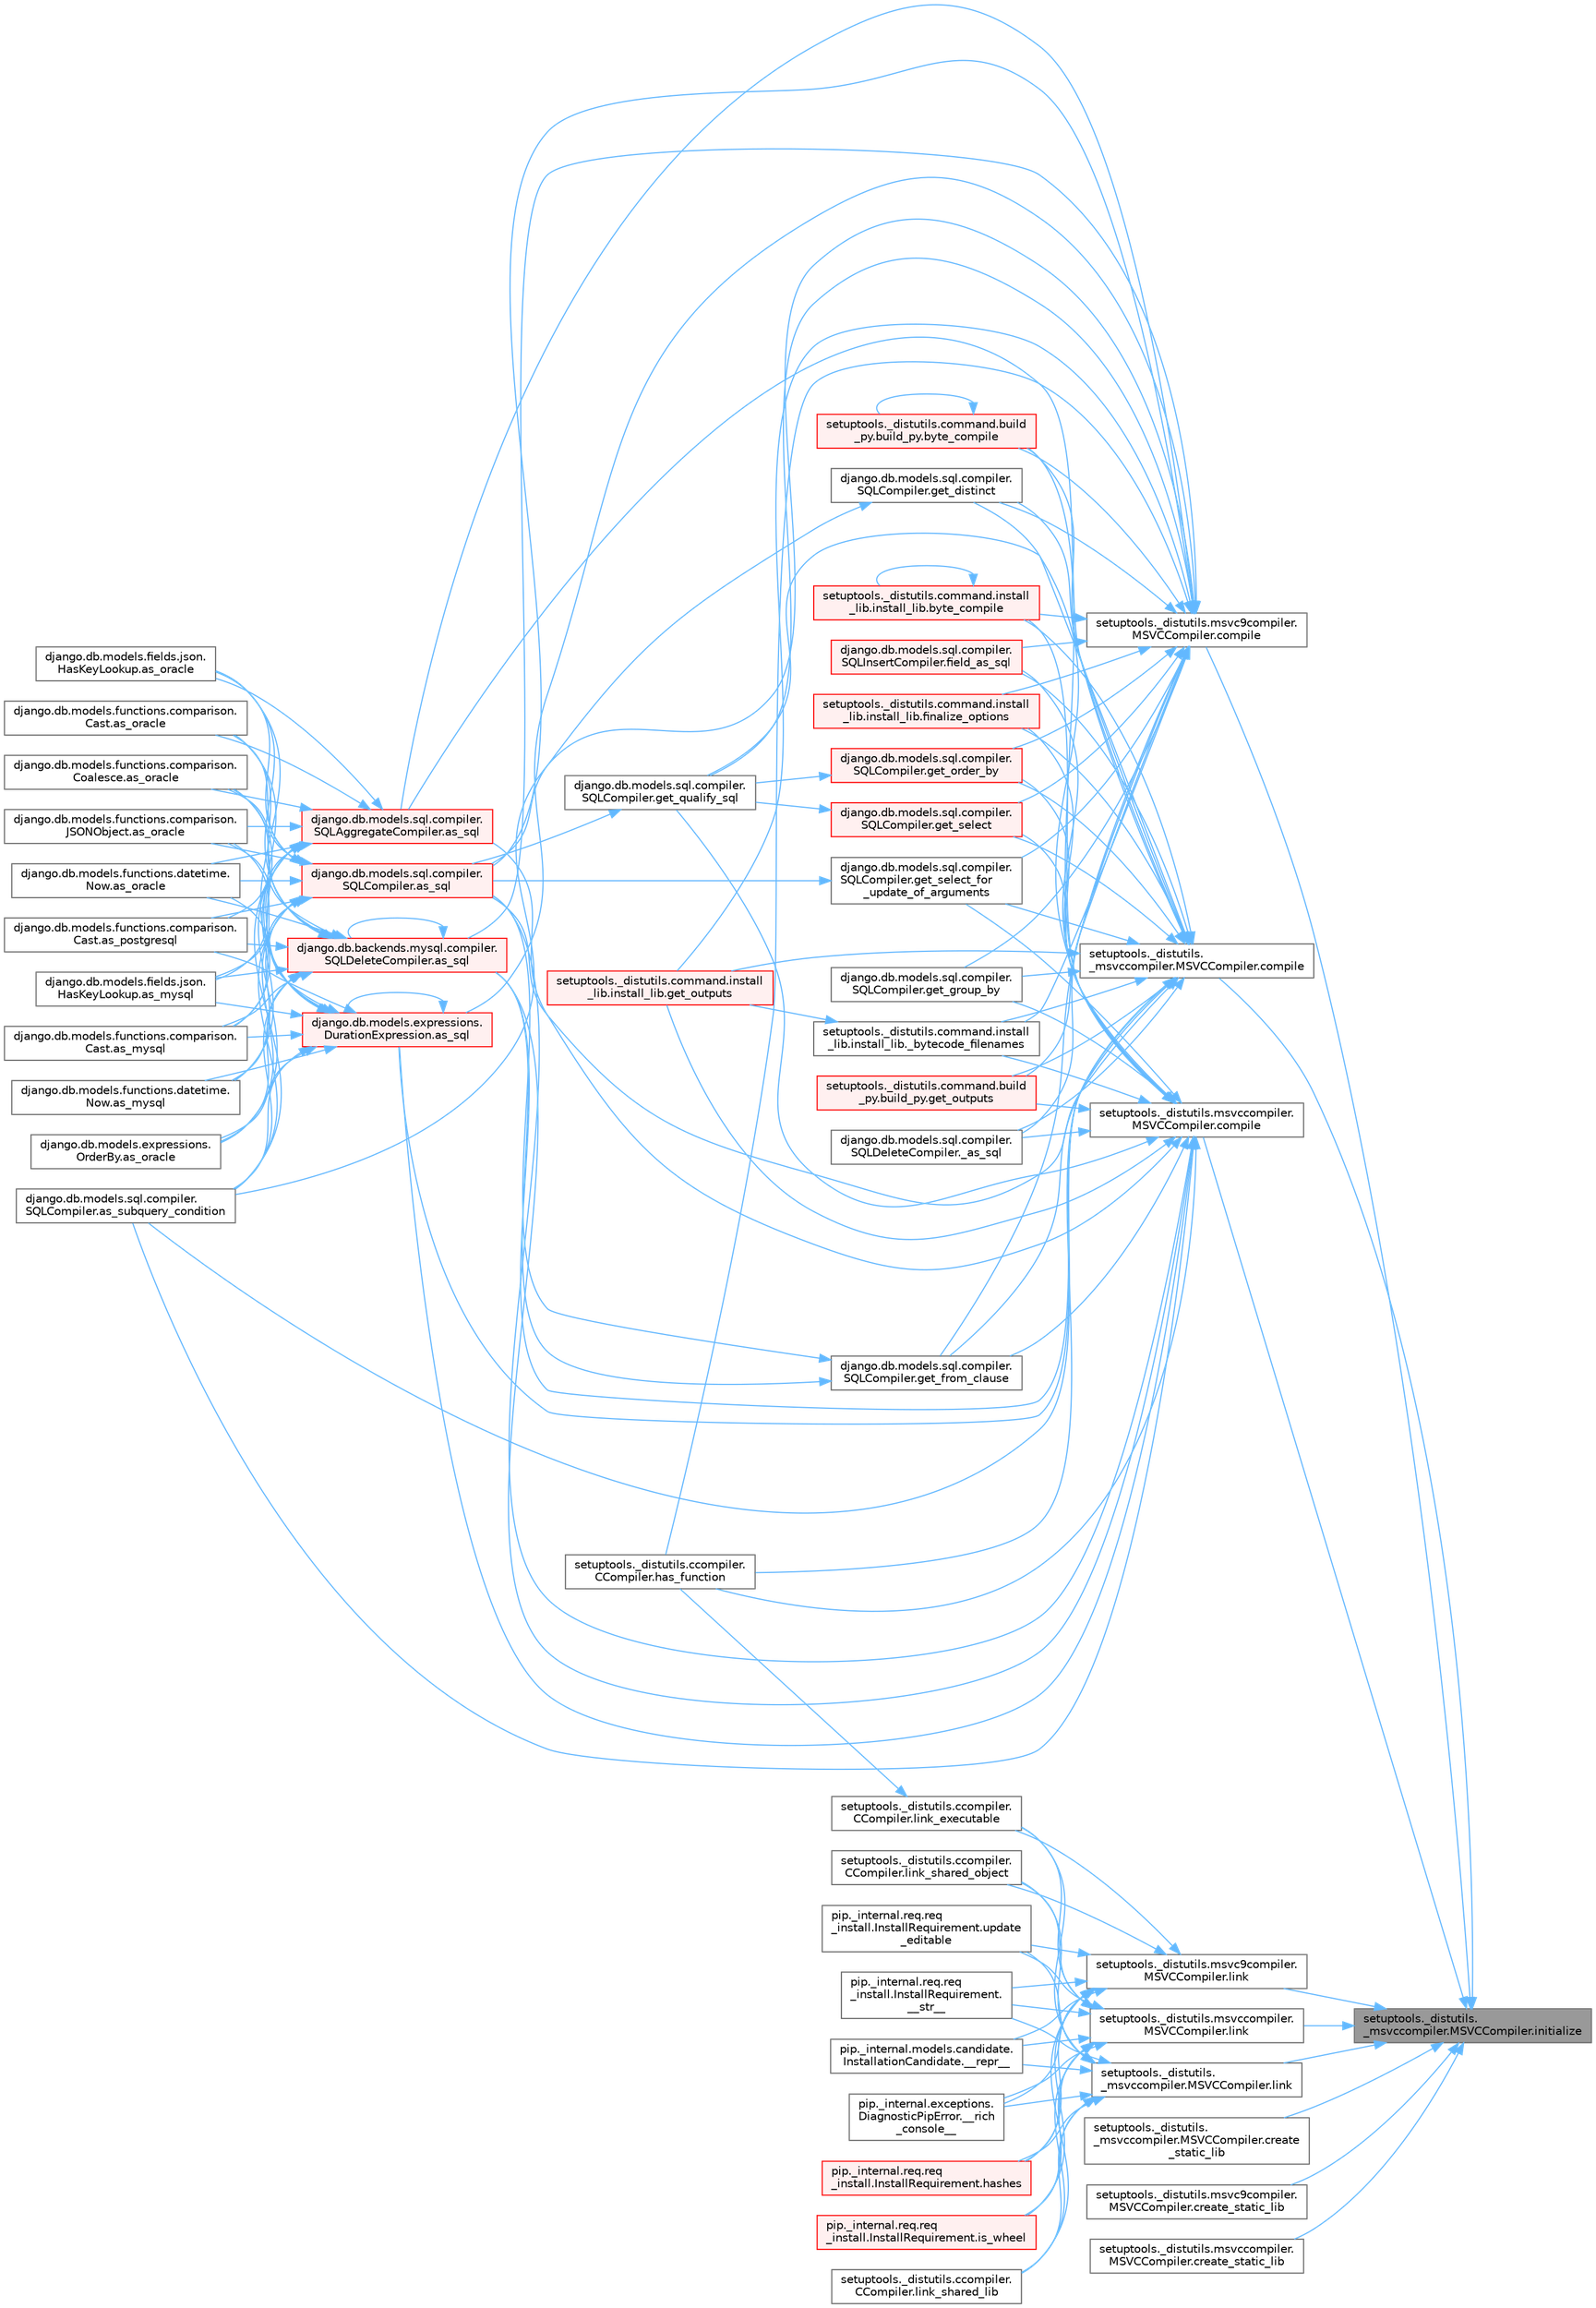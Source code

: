 digraph "setuptools._distutils._msvccompiler.MSVCCompiler.initialize"
{
 // LATEX_PDF_SIZE
  bgcolor="transparent";
  edge [fontname=Helvetica,fontsize=10,labelfontname=Helvetica,labelfontsize=10];
  node [fontname=Helvetica,fontsize=10,shape=box,height=0.2,width=0.4];
  rankdir="RL";
  Node1 [id="Node000001",label="setuptools._distutils.\l_msvccompiler.MSVCCompiler.initialize",height=0.2,width=0.4,color="gray40", fillcolor="grey60", style="filled", fontcolor="black",tooltip=" "];
  Node1 -> Node2 [id="edge1_Node000001_Node000002",dir="back",color="steelblue1",style="solid",tooltip=" "];
  Node2 [id="Node000002",label="setuptools._distutils.\l_msvccompiler.MSVCCompiler.compile",height=0.2,width=0.4,color="grey40", fillcolor="white", style="filled",URL="$classsetuptools_1_1__distutils_1_1__msvccompiler_1_1_m_s_v_c_compiler.html#a120b859ab4fa415afafa55d41da93d6d",tooltip=" "];
  Node2 -> Node3 [id="edge2_Node000002_Node000003",dir="back",color="steelblue1",style="solid",tooltip=" "];
  Node3 [id="Node000003",label="django.db.models.sql.compiler.\lSQLDeleteCompiler._as_sql",height=0.2,width=0.4,color="grey40", fillcolor="white", style="filled",URL="$classdjango_1_1db_1_1models_1_1sql_1_1compiler_1_1_s_q_l_delete_compiler.html#a692a3a95ea9ae64c0582b1908466cfe7",tooltip=" "];
  Node2 -> Node4 [id="edge3_Node000002_Node000004",dir="back",color="steelblue1",style="solid",tooltip=" "];
  Node4 [id="Node000004",label="setuptools._distutils.command.install\l_lib.install_lib._bytecode_filenames",height=0.2,width=0.4,color="grey40", fillcolor="white", style="filled",URL="$classsetuptools_1_1__distutils_1_1command_1_1install__lib_1_1install__lib.html#a7a553f1ab741bfa02d332fede5374a9d",tooltip=" "];
  Node4 -> Node5 [id="edge4_Node000004_Node000005",dir="back",color="steelblue1",style="solid",tooltip=" "];
  Node5 [id="Node000005",label="setuptools._distutils.command.install\l_lib.install_lib.get_outputs",height=0.2,width=0.4,color="red", fillcolor="#FFF0F0", style="filled",URL="$classsetuptools_1_1__distutils_1_1command_1_1install__lib_1_1install__lib.html#a6be86618e6b7aac41d44b4c305468e33",tooltip=" "];
  Node2 -> Node12 [id="edge5_Node000002_Node000012",dir="back",color="steelblue1",style="solid",tooltip=" "];
  Node12 [id="Node000012",label="django.db.backends.mysql.compiler.\lSQLDeleteCompiler.as_sql",height=0.2,width=0.4,color="red", fillcolor="#FFF0F0", style="filled",URL="$classdjango_1_1db_1_1backends_1_1mysql_1_1compiler_1_1_s_q_l_delete_compiler.html#a71d0cb490cf857ffa3af19927999a391",tooltip=" "];
  Node12 -> Node13 [id="edge6_Node000012_Node000013",dir="back",color="steelblue1",style="solid",tooltip=" "];
  Node13 [id="Node000013",label="django.db.models.fields.json.\lHasKeyLookup.as_mysql",height=0.2,width=0.4,color="grey40", fillcolor="white", style="filled",URL="$classdjango_1_1db_1_1models_1_1fields_1_1json_1_1_has_key_lookup.html#a10f67427287f2c0ea32513ca6f481e96",tooltip=" "];
  Node12 -> Node14 [id="edge7_Node000012_Node000014",dir="back",color="steelblue1",style="solid",tooltip=" "];
  Node14 [id="Node000014",label="django.db.models.functions.comparison.\lCast.as_mysql",height=0.2,width=0.4,color="grey40", fillcolor="white", style="filled",URL="$classdjango_1_1db_1_1models_1_1functions_1_1comparison_1_1_cast.html#a447737891e955909c6a381529a67a84e",tooltip=" "];
  Node12 -> Node15 [id="edge8_Node000012_Node000015",dir="back",color="steelblue1",style="solid",tooltip=" "];
  Node15 [id="Node000015",label="django.db.models.functions.datetime.\lNow.as_mysql",height=0.2,width=0.4,color="grey40", fillcolor="white", style="filled",URL="$classdjango_1_1db_1_1models_1_1functions_1_1datetime_1_1_now.html#a070a9334fb198086c0c4e96e9725d92b",tooltip=" "];
  Node12 -> Node16 [id="edge9_Node000012_Node000016",dir="back",color="steelblue1",style="solid",tooltip=" "];
  Node16 [id="Node000016",label="django.db.models.expressions.\lOrderBy.as_oracle",height=0.2,width=0.4,color="grey40", fillcolor="white", style="filled",URL="$classdjango_1_1db_1_1models_1_1expressions_1_1_order_by.html#af9b6ede9b0df85d6bcf54f983b3a8f6a",tooltip=" "];
  Node12 -> Node17 [id="edge10_Node000012_Node000017",dir="back",color="steelblue1",style="solid",tooltip=" "];
  Node17 [id="Node000017",label="django.db.models.fields.json.\lHasKeyLookup.as_oracle",height=0.2,width=0.4,color="grey40", fillcolor="white", style="filled",URL="$classdjango_1_1db_1_1models_1_1fields_1_1json_1_1_has_key_lookup.html#afbb88aa4fb23b3ec3acdc695c2f52398",tooltip=" "];
  Node12 -> Node18 [id="edge11_Node000012_Node000018",dir="back",color="steelblue1",style="solid",tooltip=" "];
  Node18 [id="Node000018",label="django.db.models.functions.comparison.\lCast.as_oracle",height=0.2,width=0.4,color="grey40", fillcolor="white", style="filled",URL="$classdjango_1_1db_1_1models_1_1functions_1_1comparison_1_1_cast.html#ad466cd7ca85dc257d9e2718f41a263ec",tooltip=" "];
  Node12 -> Node19 [id="edge12_Node000012_Node000019",dir="back",color="steelblue1",style="solid",tooltip=" "];
  Node19 [id="Node000019",label="django.db.models.functions.comparison.\lCoalesce.as_oracle",height=0.2,width=0.4,color="grey40", fillcolor="white", style="filled",URL="$classdjango_1_1db_1_1models_1_1functions_1_1comparison_1_1_coalesce.html#a1bbeea180ef3ef4d8ba5d51d33d6ef85",tooltip=" "];
  Node12 -> Node20 [id="edge13_Node000012_Node000020",dir="back",color="steelblue1",style="solid",tooltip=" "];
  Node20 [id="Node000020",label="django.db.models.functions.comparison.\lJSONObject.as_oracle",height=0.2,width=0.4,color="grey40", fillcolor="white", style="filled",URL="$classdjango_1_1db_1_1models_1_1functions_1_1comparison_1_1_j_s_o_n_object.html#a4b4fa1161d27b0a9bbbdd0370e9af364",tooltip=" "];
  Node12 -> Node21 [id="edge14_Node000012_Node000021",dir="back",color="steelblue1",style="solid",tooltip=" "];
  Node21 [id="Node000021",label="django.db.models.functions.datetime.\lNow.as_oracle",height=0.2,width=0.4,color="grey40", fillcolor="white", style="filled",URL="$classdjango_1_1db_1_1models_1_1functions_1_1datetime_1_1_now.html#ad5e1ae918a5c4d39f675f98280440538",tooltip=" "];
  Node12 -> Node22 [id="edge15_Node000012_Node000022",dir="back",color="steelblue1",style="solid",tooltip=" "];
  Node22 [id="Node000022",label="django.db.models.functions.comparison.\lCast.as_postgresql",height=0.2,width=0.4,color="grey40", fillcolor="white", style="filled",URL="$classdjango_1_1db_1_1models_1_1functions_1_1comparison_1_1_cast.html#ae51aa6aa6fe8ca7064d8bca2f8e05188",tooltip=" "];
  Node12 -> Node12 [id="edge16_Node000012_Node000012",dir="back",color="steelblue1",style="solid",tooltip=" "];
  Node12 -> Node35 [id="edge17_Node000012_Node000035",dir="back",color="steelblue1",style="solid",tooltip=" "];
  Node35 [id="Node000035",label="django.db.models.sql.compiler.\lSQLCompiler.as_subquery_condition",height=0.2,width=0.4,color="grey40", fillcolor="white", style="filled",URL="$classdjango_1_1db_1_1models_1_1sql_1_1compiler_1_1_s_q_l_compiler.html#a78bdce11e05140ed74db8f5463bedfce",tooltip=" "];
  Node2 -> Node41 [id="edge18_Node000002_Node000041",dir="back",color="steelblue1",style="solid",tooltip=" "];
  Node41 [id="Node000041",label="django.db.models.expressions.\lDurationExpression.as_sql",height=0.2,width=0.4,color="red", fillcolor="#FFF0F0", style="filled",URL="$classdjango_1_1db_1_1models_1_1expressions_1_1_duration_expression.html#a96fb041a2c24cc95a51f9a86634a4837",tooltip=" "];
  Node41 -> Node13 [id="edge19_Node000041_Node000013",dir="back",color="steelblue1",style="solid",tooltip=" "];
  Node41 -> Node14 [id="edge20_Node000041_Node000014",dir="back",color="steelblue1",style="solid",tooltip=" "];
  Node41 -> Node15 [id="edge21_Node000041_Node000015",dir="back",color="steelblue1",style="solid",tooltip=" "];
  Node41 -> Node16 [id="edge22_Node000041_Node000016",dir="back",color="steelblue1",style="solid",tooltip=" "];
  Node41 -> Node17 [id="edge23_Node000041_Node000017",dir="back",color="steelblue1",style="solid",tooltip=" "];
  Node41 -> Node18 [id="edge24_Node000041_Node000018",dir="back",color="steelblue1",style="solid",tooltip=" "];
  Node41 -> Node19 [id="edge25_Node000041_Node000019",dir="back",color="steelblue1",style="solid",tooltip=" "];
  Node41 -> Node20 [id="edge26_Node000041_Node000020",dir="back",color="steelblue1",style="solid",tooltip=" "];
  Node41 -> Node21 [id="edge27_Node000041_Node000021",dir="back",color="steelblue1",style="solid",tooltip=" "];
  Node41 -> Node22 [id="edge28_Node000041_Node000022",dir="back",color="steelblue1",style="solid",tooltip=" "];
  Node41 -> Node41 [id="edge29_Node000041_Node000041",dir="back",color="steelblue1",style="solid",tooltip=" "];
  Node41 -> Node35 [id="edge30_Node000041_Node000035",dir="back",color="steelblue1",style="solid",tooltip=" "];
  Node2 -> Node42 [id="edge31_Node000002_Node000042",dir="back",color="steelblue1",style="solid",tooltip=" "];
  Node42 [id="Node000042",label="django.db.models.sql.compiler.\lSQLAggregateCompiler.as_sql",height=0.2,width=0.4,color="red", fillcolor="#FFF0F0", style="filled",URL="$classdjango_1_1db_1_1models_1_1sql_1_1compiler_1_1_s_q_l_aggregate_compiler.html#a02a1d58598346a16727d513adc5236d4",tooltip=" "];
  Node42 -> Node13 [id="edge32_Node000042_Node000013",dir="back",color="steelblue1",style="solid",tooltip=" "];
  Node42 -> Node14 [id="edge33_Node000042_Node000014",dir="back",color="steelblue1",style="solid",tooltip=" "];
  Node42 -> Node15 [id="edge34_Node000042_Node000015",dir="back",color="steelblue1",style="solid",tooltip=" "];
  Node42 -> Node16 [id="edge35_Node000042_Node000016",dir="back",color="steelblue1",style="solid",tooltip=" "];
  Node42 -> Node17 [id="edge36_Node000042_Node000017",dir="back",color="steelblue1",style="solid",tooltip=" "];
  Node42 -> Node18 [id="edge37_Node000042_Node000018",dir="back",color="steelblue1",style="solid",tooltip=" "];
  Node42 -> Node19 [id="edge38_Node000042_Node000019",dir="back",color="steelblue1",style="solid",tooltip=" "];
  Node42 -> Node20 [id="edge39_Node000042_Node000020",dir="back",color="steelblue1",style="solid",tooltip=" "];
  Node42 -> Node21 [id="edge40_Node000042_Node000021",dir="back",color="steelblue1",style="solid",tooltip=" "];
  Node42 -> Node22 [id="edge41_Node000042_Node000022",dir="back",color="steelblue1",style="solid",tooltip=" "];
  Node42 -> Node35 [id="edge42_Node000042_Node000035",dir="back",color="steelblue1",style="solid",tooltip=" "];
  Node2 -> Node43 [id="edge43_Node000002_Node000043",dir="back",color="steelblue1",style="solid",tooltip=" "];
  Node43 [id="Node000043",label="django.db.models.sql.compiler.\lSQLCompiler.as_sql",height=0.2,width=0.4,color="red", fillcolor="#FFF0F0", style="filled",URL="$classdjango_1_1db_1_1models_1_1sql_1_1compiler_1_1_s_q_l_compiler.html#a3918d4acd4c4e25eaf039479facdc7db",tooltip=" "];
  Node43 -> Node13 [id="edge44_Node000043_Node000013",dir="back",color="steelblue1",style="solid",tooltip=" "];
  Node43 -> Node14 [id="edge45_Node000043_Node000014",dir="back",color="steelblue1",style="solid",tooltip=" "];
  Node43 -> Node15 [id="edge46_Node000043_Node000015",dir="back",color="steelblue1",style="solid",tooltip=" "];
  Node43 -> Node16 [id="edge47_Node000043_Node000016",dir="back",color="steelblue1",style="solid",tooltip=" "];
  Node43 -> Node17 [id="edge48_Node000043_Node000017",dir="back",color="steelblue1",style="solid",tooltip=" "];
  Node43 -> Node18 [id="edge49_Node000043_Node000018",dir="back",color="steelblue1",style="solid",tooltip=" "];
  Node43 -> Node19 [id="edge50_Node000043_Node000019",dir="back",color="steelblue1",style="solid",tooltip=" "];
  Node43 -> Node20 [id="edge51_Node000043_Node000020",dir="back",color="steelblue1",style="solid",tooltip=" "];
  Node43 -> Node21 [id="edge52_Node000043_Node000021",dir="back",color="steelblue1",style="solid",tooltip=" "];
  Node43 -> Node22 [id="edge53_Node000043_Node000022",dir="back",color="steelblue1",style="solid",tooltip=" "];
  Node43 -> Node35 [id="edge54_Node000043_Node000035",dir="back",color="steelblue1",style="solid",tooltip=" "];
  Node2 -> Node35 [id="edge55_Node000002_Node000035",dir="back",color="steelblue1",style="solid",tooltip=" "];
  Node2 -> Node44 [id="edge56_Node000002_Node000044",dir="back",color="steelblue1",style="solid",tooltip=" "];
  Node44 [id="Node000044",label="setuptools._distutils.command.build\l_py.build_py.byte_compile",height=0.2,width=0.4,color="red", fillcolor="#FFF0F0", style="filled",URL="$classsetuptools_1_1__distutils_1_1command_1_1build__py_1_1build__py.html#a7904ebbfe94d88432ab3ac03abf93a6c",tooltip=" "];
  Node44 -> Node44 [id="edge57_Node000044_Node000044",dir="back",color="steelblue1",style="solid",tooltip=" "];
  Node2 -> Node47 [id="edge58_Node000002_Node000047",dir="back",color="steelblue1",style="solid",tooltip=" "];
  Node47 [id="Node000047",label="setuptools._distutils.command.install\l_lib.install_lib.byte_compile",height=0.2,width=0.4,color="red", fillcolor="#FFF0F0", style="filled",URL="$classsetuptools_1_1__distutils_1_1command_1_1install__lib_1_1install__lib.html#a96e016f8c5f1277a2174f82cb4976008",tooltip=" "];
  Node47 -> Node47 [id="edge59_Node000047_Node000047",dir="back",color="steelblue1",style="solid",tooltip=" "];
  Node2 -> Node48 [id="edge60_Node000002_Node000048",dir="back",color="steelblue1",style="solid",tooltip=" "];
  Node48 [id="Node000048",label="django.db.models.sql.compiler.\lSQLInsertCompiler.field_as_sql",height=0.2,width=0.4,color="red", fillcolor="#FFF0F0", style="filled",URL="$classdjango_1_1db_1_1models_1_1sql_1_1compiler_1_1_s_q_l_insert_compiler.html#a31466510e3f5eb2bb3b91f8772f5bf4b",tooltip=" "];
  Node2 -> Node51 [id="edge61_Node000002_Node000051",dir="back",color="steelblue1",style="solid",tooltip=" "];
  Node51 [id="Node000051",label="setuptools._distutils.command.install\l_lib.install_lib.finalize_options",height=0.2,width=0.4,color="red", fillcolor="#FFF0F0", style="filled",URL="$classsetuptools_1_1__distutils_1_1command_1_1install__lib_1_1install__lib.html#abb9291d426ff7961acb24deb0e029ce4",tooltip=" "];
  Node2 -> Node54 [id="edge62_Node000002_Node000054",dir="back",color="steelblue1",style="solid",tooltip=" "];
  Node54 [id="Node000054",label="django.db.models.sql.compiler.\lSQLCompiler.get_distinct",height=0.2,width=0.4,color="grey40", fillcolor="white", style="filled",URL="$classdjango_1_1db_1_1models_1_1sql_1_1compiler_1_1_s_q_l_compiler.html#a5afc8cd4e50abc7c5a9f8ca83beba4d4",tooltip=" "];
  Node54 -> Node43 [id="edge63_Node000054_Node000043",dir="back",color="steelblue1",style="solid",tooltip=" "];
  Node2 -> Node55 [id="edge64_Node000002_Node000055",dir="back",color="steelblue1",style="solid",tooltip=" "];
  Node55 [id="Node000055",label="django.db.models.sql.compiler.\lSQLCompiler.get_from_clause",height=0.2,width=0.4,color="grey40", fillcolor="white", style="filled",URL="$classdjango_1_1db_1_1models_1_1sql_1_1compiler_1_1_s_q_l_compiler.html#a83d303ccaad416a1714f4ce46f691473",tooltip=" "];
  Node55 -> Node12 [id="edge65_Node000055_Node000012",dir="back",color="steelblue1",style="solid",tooltip=" "];
  Node55 -> Node43 [id="edge66_Node000055_Node000043",dir="back",color="steelblue1",style="solid",tooltip=" "];
  Node2 -> Node56 [id="edge67_Node000002_Node000056",dir="back",color="steelblue1",style="solid",tooltip=" "];
  Node56 [id="Node000056",label="django.db.models.sql.compiler.\lSQLCompiler.get_group_by",height=0.2,width=0.4,color="grey40", fillcolor="white", style="filled",URL="$classdjango_1_1db_1_1models_1_1sql_1_1compiler_1_1_s_q_l_compiler.html#a952d33943d1a7920e1884ce273e96e53",tooltip=" "];
  Node2 -> Node57 [id="edge68_Node000002_Node000057",dir="back",color="steelblue1",style="solid",tooltip=" "];
  Node57 [id="Node000057",label="django.db.models.sql.compiler.\lSQLCompiler.get_order_by",height=0.2,width=0.4,color="red", fillcolor="#FFF0F0", style="filled",URL="$classdjango_1_1db_1_1models_1_1sql_1_1compiler_1_1_s_q_l_compiler.html#a85a625d03b1e87e5dc6f2ea7e93fef1a",tooltip=" "];
  Node57 -> Node59 [id="edge69_Node000057_Node000059",dir="back",color="steelblue1",style="solid",tooltip=" "];
  Node59 [id="Node000059",label="django.db.models.sql.compiler.\lSQLCompiler.get_qualify_sql",height=0.2,width=0.4,color="grey40", fillcolor="white", style="filled",URL="$classdjango_1_1db_1_1models_1_1sql_1_1compiler_1_1_s_q_l_compiler.html#afdb00329e7a13cfc55825ceb0302bb93",tooltip=" "];
  Node59 -> Node43 [id="edge70_Node000059_Node000043",dir="back",color="steelblue1",style="solid",tooltip=" "];
  Node2 -> Node62 [id="edge71_Node000002_Node000062",dir="back",color="steelblue1",style="solid",tooltip=" "];
  Node62 [id="Node000062",label="setuptools._distutils.command.build\l_py.build_py.get_outputs",height=0.2,width=0.4,color="red", fillcolor="#FFF0F0", style="filled",URL="$classsetuptools_1_1__distutils_1_1command_1_1build__py_1_1build__py.html#a46cabd50dc25977134825f0bff6b2bc3",tooltip=" "];
  Node2 -> Node5 [id="edge72_Node000002_Node000005",dir="back",color="steelblue1",style="solid",tooltip=" "];
  Node2 -> Node59 [id="edge73_Node000002_Node000059",dir="back",color="steelblue1",style="solid",tooltip=" "];
  Node2 -> Node63 [id="edge74_Node000002_Node000063",dir="back",color="steelblue1",style="solid",tooltip=" "];
  Node63 [id="Node000063",label="django.db.models.sql.compiler.\lSQLCompiler.get_select",height=0.2,width=0.4,color="red", fillcolor="#FFF0F0", style="filled",URL="$classdjango_1_1db_1_1models_1_1sql_1_1compiler_1_1_s_q_l_compiler.html#ae45920438395e09bd0e2211c58a50e04",tooltip=" "];
  Node63 -> Node59 [id="edge75_Node000063_Node000059",dir="back",color="steelblue1",style="solid",tooltip=" "];
  Node2 -> Node65 [id="edge76_Node000002_Node000065",dir="back",color="steelblue1",style="solid",tooltip=" "];
  Node65 [id="Node000065",label="django.db.models.sql.compiler.\lSQLCompiler.get_select_for\l_update_of_arguments",height=0.2,width=0.4,color="grey40", fillcolor="white", style="filled",URL="$classdjango_1_1db_1_1models_1_1sql_1_1compiler_1_1_s_q_l_compiler.html#acc146258b1413bd96cd04cad1855dd94",tooltip=" "];
  Node65 -> Node43 [id="edge77_Node000065_Node000043",dir="back",color="steelblue1",style="solid",tooltip=" "];
  Node2 -> Node66 [id="edge78_Node000002_Node000066",dir="back",color="steelblue1",style="solid",tooltip=" "];
  Node66 [id="Node000066",label="setuptools._distutils.ccompiler.\lCCompiler.has_function",height=0.2,width=0.4,color="grey40", fillcolor="white", style="filled",URL="$classsetuptools_1_1__distutils_1_1ccompiler_1_1_c_compiler.html#a095ee5df0f2e6a387621f10c17949738",tooltip=" "];
  Node1 -> Node67 [id="edge79_Node000001_Node000067",dir="back",color="steelblue1",style="solid",tooltip=" "];
  Node67 [id="Node000067",label="setuptools._distutils.msvc9compiler.\lMSVCCompiler.compile",height=0.2,width=0.4,color="grey40", fillcolor="white", style="filled",URL="$classsetuptools_1_1__distutils_1_1msvc9compiler_1_1_m_s_v_c_compiler.html#acef92f6a3e5ca1da81edac6c4eb13394",tooltip=" "];
  Node67 -> Node3 [id="edge80_Node000067_Node000003",dir="back",color="steelblue1",style="solid",tooltip=" "];
  Node67 -> Node4 [id="edge81_Node000067_Node000004",dir="back",color="steelblue1",style="solid",tooltip=" "];
  Node67 -> Node12 [id="edge82_Node000067_Node000012",dir="back",color="steelblue1",style="solid",tooltip=" "];
  Node67 -> Node41 [id="edge83_Node000067_Node000041",dir="back",color="steelblue1",style="solid",tooltip=" "];
  Node67 -> Node42 [id="edge84_Node000067_Node000042",dir="back",color="steelblue1",style="solid",tooltip=" "];
  Node67 -> Node43 [id="edge85_Node000067_Node000043",dir="back",color="steelblue1",style="solid",tooltip=" "];
  Node67 -> Node35 [id="edge86_Node000067_Node000035",dir="back",color="steelblue1",style="solid",tooltip=" "];
  Node67 -> Node44 [id="edge87_Node000067_Node000044",dir="back",color="steelblue1",style="solid",tooltip=" "];
  Node67 -> Node47 [id="edge88_Node000067_Node000047",dir="back",color="steelblue1",style="solid",tooltip=" "];
  Node67 -> Node48 [id="edge89_Node000067_Node000048",dir="back",color="steelblue1",style="solid",tooltip=" "];
  Node67 -> Node51 [id="edge90_Node000067_Node000051",dir="back",color="steelblue1",style="solid",tooltip=" "];
  Node67 -> Node54 [id="edge91_Node000067_Node000054",dir="back",color="steelblue1",style="solid",tooltip=" "];
  Node67 -> Node55 [id="edge92_Node000067_Node000055",dir="back",color="steelblue1",style="solid",tooltip=" "];
  Node67 -> Node56 [id="edge93_Node000067_Node000056",dir="back",color="steelblue1",style="solid",tooltip=" "];
  Node67 -> Node57 [id="edge94_Node000067_Node000057",dir="back",color="steelblue1",style="solid",tooltip=" "];
  Node67 -> Node62 [id="edge95_Node000067_Node000062",dir="back",color="steelblue1",style="solid",tooltip=" "];
  Node67 -> Node5 [id="edge96_Node000067_Node000005",dir="back",color="steelblue1",style="solid",tooltip=" "];
  Node67 -> Node59 [id="edge97_Node000067_Node000059",dir="back",color="steelblue1",style="solid",tooltip=" "];
  Node67 -> Node63 [id="edge98_Node000067_Node000063",dir="back",color="steelblue1",style="solid",tooltip=" "];
  Node67 -> Node65 [id="edge99_Node000067_Node000065",dir="back",color="steelblue1",style="solid",tooltip=" "];
  Node67 -> Node66 [id="edge100_Node000067_Node000066",dir="back",color="steelblue1",style="solid",tooltip=" "];
  Node1 -> Node68 [id="edge101_Node000001_Node000068",dir="back",color="steelblue1",style="solid",tooltip=" "];
  Node68 [id="Node000068",label="setuptools._distutils.msvccompiler.\lMSVCCompiler.compile",height=0.2,width=0.4,color="grey40", fillcolor="white", style="filled",URL="$classsetuptools_1_1__distutils_1_1msvccompiler_1_1_m_s_v_c_compiler.html#a0b94993c995adcbeba0bd04caff0905a",tooltip=" "];
  Node68 -> Node3 [id="edge102_Node000068_Node000003",dir="back",color="steelblue1",style="solid",tooltip=" "];
  Node68 -> Node4 [id="edge103_Node000068_Node000004",dir="back",color="steelblue1",style="solid",tooltip=" "];
  Node68 -> Node12 [id="edge104_Node000068_Node000012",dir="back",color="steelblue1",style="solid",tooltip=" "];
  Node68 -> Node41 [id="edge105_Node000068_Node000041",dir="back",color="steelblue1",style="solid",tooltip=" "];
  Node68 -> Node42 [id="edge106_Node000068_Node000042",dir="back",color="steelblue1",style="solid",tooltip=" "];
  Node68 -> Node43 [id="edge107_Node000068_Node000043",dir="back",color="steelblue1",style="solid",tooltip=" "];
  Node68 -> Node35 [id="edge108_Node000068_Node000035",dir="back",color="steelblue1",style="solid",tooltip=" "];
  Node68 -> Node44 [id="edge109_Node000068_Node000044",dir="back",color="steelblue1",style="solid",tooltip=" "];
  Node68 -> Node47 [id="edge110_Node000068_Node000047",dir="back",color="steelblue1",style="solid",tooltip=" "];
  Node68 -> Node48 [id="edge111_Node000068_Node000048",dir="back",color="steelblue1",style="solid",tooltip=" "];
  Node68 -> Node51 [id="edge112_Node000068_Node000051",dir="back",color="steelblue1",style="solid",tooltip=" "];
  Node68 -> Node54 [id="edge113_Node000068_Node000054",dir="back",color="steelblue1",style="solid",tooltip=" "];
  Node68 -> Node55 [id="edge114_Node000068_Node000055",dir="back",color="steelblue1",style="solid",tooltip=" "];
  Node68 -> Node56 [id="edge115_Node000068_Node000056",dir="back",color="steelblue1",style="solid",tooltip=" "];
  Node68 -> Node57 [id="edge116_Node000068_Node000057",dir="back",color="steelblue1",style="solid",tooltip=" "];
  Node68 -> Node62 [id="edge117_Node000068_Node000062",dir="back",color="steelblue1",style="solid",tooltip=" "];
  Node68 -> Node5 [id="edge118_Node000068_Node000005",dir="back",color="steelblue1",style="solid",tooltip=" "];
  Node68 -> Node59 [id="edge119_Node000068_Node000059",dir="back",color="steelblue1",style="solid",tooltip=" "];
  Node68 -> Node63 [id="edge120_Node000068_Node000063",dir="back",color="steelblue1",style="solid",tooltip=" "];
  Node68 -> Node65 [id="edge121_Node000068_Node000065",dir="back",color="steelblue1",style="solid",tooltip=" "];
  Node68 -> Node66 [id="edge122_Node000068_Node000066",dir="back",color="steelblue1",style="solid",tooltip=" "];
  Node1 -> Node69 [id="edge123_Node000001_Node000069",dir="back",color="steelblue1",style="solid",tooltip=" "];
  Node69 [id="Node000069",label="setuptools._distutils.\l_msvccompiler.MSVCCompiler.create\l_static_lib",height=0.2,width=0.4,color="grey40", fillcolor="white", style="filled",URL="$classsetuptools_1_1__distutils_1_1__msvccompiler_1_1_m_s_v_c_compiler.html#ae04525e6f7fa5d4367174897343b46a8",tooltip=" "];
  Node1 -> Node70 [id="edge124_Node000001_Node000070",dir="back",color="steelblue1",style="solid",tooltip=" "];
  Node70 [id="Node000070",label="setuptools._distutils.msvc9compiler.\lMSVCCompiler.create_static_lib",height=0.2,width=0.4,color="grey40", fillcolor="white", style="filled",URL="$classsetuptools_1_1__distutils_1_1msvc9compiler_1_1_m_s_v_c_compiler.html#ac17cc8956aa2747a4dcf61e7bc8cffe2",tooltip=" "];
  Node1 -> Node71 [id="edge125_Node000001_Node000071",dir="back",color="steelblue1",style="solid",tooltip=" "];
  Node71 [id="Node000071",label="setuptools._distutils.msvccompiler.\lMSVCCompiler.create_static_lib",height=0.2,width=0.4,color="grey40", fillcolor="white", style="filled",URL="$classsetuptools_1_1__distutils_1_1msvccompiler_1_1_m_s_v_c_compiler.html#ad83a7cd8231307ea7189e8344bfd98bf",tooltip=" "];
  Node1 -> Node72 [id="edge126_Node000001_Node000072",dir="back",color="steelblue1",style="solid",tooltip=" "];
  Node72 [id="Node000072",label="setuptools._distutils.\l_msvccompiler.MSVCCompiler.link",height=0.2,width=0.4,color="grey40", fillcolor="white", style="filled",URL="$classsetuptools_1_1__distutils_1_1__msvccompiler_1_1_m_s_v_c_compiler.html#aefba9a19cc1d7316a3755f96f4def5f7",tooltip=" "];
  Node72 -> Node73 [id="edge127_Node000072_Node000073",dir="back",color="steelblue1",style="solid",tooltip=" "];
  Node73 [id="Node000073",label="pip._internal.models.candidate.\lInstallationCandidate.__repr__",height=0.2,width=0.4,color="grey40", fillcolor="white", style="filled",URL="$classpip_1_1__internal_1_1models_1_1candidate_1_1_installation_candidate.html#a49ee1c1d2c89b1877a103e615b0b1d0b",tooltip=" "];
  Node72 -> Node74 [id="edge128_Node000072_Node000074",dir="back",color="steelblue1",style="solid",tooltip=" "];
  Node74 [id="Node000074",label="pip._internal.exceptions.\lDiagnosticPipError.__rich\l_console__",height=0.2,width=0.4,color="grey40", fillcolor="white", style="filled",URL="$classpip_1_1__internal_1_1exceptions_1_1_diagnostic_pip_error.html#ae53a5c1fbcdadc8c58ac65565862d7a7",tooltip=" "];
  Node72 -> Node75 [id="edge129_Node000072_Node000075",dir="back",color="steelblue1",style="solid",tooltip=" "];
  Node75 [id="Node000075",label="pip._internal.req.req\l_install.InstallRequirement.\l__str__",height=0.2,width=0.4,color="grey40", fillcolor="white", style="filled",URL="$classpip_1_1__internal_1_1req_1_1req__install_1_1_install_requirement.html#a837c246def32f68224a9bdf67f3371e8",tooltip=" "];
  Node72 -> Node76 [id="edge130_Node000072_Node000076",dir="back",color="steelblue1",style="solid",tooltip=" "];
  Node76 [id="Node000076",label="pip._internal.req.req\l_install.InstallRequirement.hashes",height=0.2,width=0.4,color="red", fillcolor="#FFF0F0", style="filled",URL="$classpip_1_1__internal_1_1req_1_1req__install_1_1_install_requirement.html#acf56120e2e7c5046433147b7b496f74a",tooltip=" "];
  Node72 -> Node144 [id="edge131_Node000072_Node000144",dir="back",color="steelblue1",style="solid",tooltip=" "];
  Node144 [id="Node000144",label="pip._internal.req.req\l_install.InstallRequirement.is_wheel",height=0.2,width=0.4,color="red", fillcolor="#FFF0F0", style="filled",URL="$classpip_1_1__internal_1_1req_1_1req__install_1_1_install_requirement.html#a96a0dcbdfe1836b1f995bbd2bed7a64a",tooltip=" "];
  Node72 -> Node146 [id="edge132_Node000072_Node000146",dir="back",color="steelblue1",style="solid",tooltip=" "];
  Node146 [id="Node000146",label="setuptools._distutils.ccompiler.\lCCompiler.link_executable",height=0.2,width=0.4,color="grey40", fillcolor="white", style="filled",URL="$classsetuptools_1_1__distutils_1_1ccompiler_1_1_c_compiler.html#a7304f11cc32fac2f8c39932128e42fb0",tooltip=" "];
  Node146 -> Node66 [id="edge133_Node000146_Node000066",dir="back",color="steelblue1",style="solid",tooltip=" "];
  Node72 -> Node147 [id="edge134_Node000072_Node000147",dir="back",color="steelblue1",style="solid",tooltip=" "];
  Node147 [id="Node000147",label="setuptools._distutils.ccompiler.\lCCompiler.link_shared_lib",height=0.2,width=0.4,color="grey40", fillcolor="white", style="filled",URL="$classsetuptools_1_1__distutils_1_1ccompiler_1_1_c_compiler.html#a6b3ac860646728c62f543f13a0b53887",tooltip=" "];
  Node72 -> Node148 [id="edge135_Node000072_Node000148",dir="back",color="steelblue1",style="solid",tooltip=" "];
  Node148 [id="Node000148",label="setuptools._distutils.ccompiler.\lCCompiler.link_shared_object",height=0.2,width=0.4,color="grey40", fillcolor="white", style="filled",URL="$classsetuptools_1_1__distutils_1_1ccompiler_1_1_c_compiler.html#a4ac0db2684041f9f4cfb641037b0ba4d",tooltip=" "];
  Node72 -> Node149 [id="edge136_Node000072_Node000149",dir="back",color="steelblue1",style="solid",tooltip=" "];
  Node149 [id="Node000149",label="pip._internal.req.req\l_install.InstallRequirement.update\l_editable",height=0.2,width=0.4,color="grey40", fillcolor="white", style="filled",URL="$classpip_1_1__internal_1_1req_1_1req__install_1_1_install_requirement.html#a138ffc98065172cbd29af90e6cd25871",tooltip=" "];
  Node1 -> Node1679 [id="edge137_Node000001_Node001679",dir="back",color="steelblue1",style="solid",tooltip=" "];
  Node1679 [id="Node001679",label="setuptools._distutils.msvc9compiler.\lMSVCCompiler.link",height=0.2,width=0.4,color="grey40", fillcolor="white", style="filled",URL="$classsetuptools_1_1__distutils_1_1msvc9compiler_1_1_m_s_v_c_compiler.html#a0c96b6aa97f0cccac88db8bc4220274f",tooltip=" "];
  Node1679 -> Node73 [id="edge138_Node001679_Node000073",dir="back",color="steelblue1",style="solid",tooltip=" "];
  Node1679 -> Node74 [id="edge139_Node001679_Node000074",dir="back",color="steelblue1",style="solid",tooltip=" "];
  Node1679 -> Node75 [id="edge140_Node001679_Node000075",dir="back",color="steelblue1",style="solid",tooltip=" "];
  Node1679 -> Node76 [id="edge141_Node001679_Node000076",dir="back",color="steelblue1",style="solid",tooltip=" "];
  Node1679 -> Node144 [id="edge142_Node001679_Node000144",dir="back",color="steelblue1",style="solid",tooltip=" "];
  Node1679 -> Node146 [id="edge143_Node001679_Node000146",dir="back",color="steelblue1",style="solid",tooltip=" "];
  Node1679 -> Node147 [id="edge144_Node001679_Node000147",dir="back",color="steelblue1",style="solid",tooltip=" "];
  Node1679 -> Node148 [id="edge145_Node001679_Node000148",dir="back",color="steelblue1",style="solid",tooltip=" "];
  Node1679 -> Node149 [id="edge146_Node001679_Node000149",dir="back",color="steelblue1",style="solid",tooltip=" "];
  Node1 -> Node1680 [id="edge147_Node000001_Node001680",dir="back",color="steelblue1",style="solid",tooltip=" "];
  Node1680 [id="Node001680",label="setuptools._distutils.msvccompiler.\lMSVCCompiler.link",height=0.2,width=0.4,color="grey40", fillcolor="white", style="filled",URL="$classsetuptools_1_1__distutils_1_1msvccompiler_1_1_m_s_v_c_compiler.html#a99e371debe387deabeae0b75e3b70af5",tooltip=" "];
  Node1680 -> Node73 [id="edge148_Node001680_Node000073",dir="back",color="steelblue1",style="solid",tooltip=" "];
  Node1680 -> Node74 [id="edge149_Node001680_Node000074",dir="back",color="steelblue1",style="solid",tooltip=" "];
  Node1680 -> Node75 [id="edge150_Node001680_Node000075",dir="back",color="steelblue1",style="solid",tooltip=" "];
  Node1680 -> Node76 [id="edge151_Node001680_Node000076",dir="back",color="steelblue1",style="solid",tooltip=" "];
  Node1680 -> Node144 [id="edge152_Node001680_Node000144",dir="back",color="steelblue1",style="solid",tooltip=" "];
  Node1680 -> Node146 [id="edge153_Node001680_Node000146",dir="back",color="steelblue1",style="solid",tooltip=" "];
  Node1680 -> Node147 [id="edge154_Node001680_Node000147",dir="back",color="steelblue1",style="solid",tooltip=" "];
  Node1680 -> Node148 [id="edge155_Node001680_Node000148",dir="back",color="steelblue1",style="solid",tooltip=" "];
  Node1680 -> Node149 [id="edge156_Node001680_Node000149",dir="back",color="steelblue1",style="solid",tooltip=" "];
}
